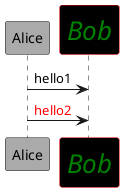 {
  "sha1": "7dpzi0arbej09zylo58v5r55d2fpuvz",
  "insertion": {
    "when": "2024-05-30T20:48:21.174Z",
    "url": "http://wiki.plantuml.net/site/style-evolution",
    "user": "plantuml@gmail.com"
  }
}
@startuml

<style>
element {
  BackGroundColor #AAA
}
</style>

participant Alice

<style>
participant {
  FontColor green
  FontSize 26
  FontStyle italic
  LineColor #E00
  BackGroundColor #000
}
</style>

participant Bob
Alice -> Bob : hello1

<style>
arrow {
  FontColor red
}
</style>

Alice -> Bob : hello2

@enduml
